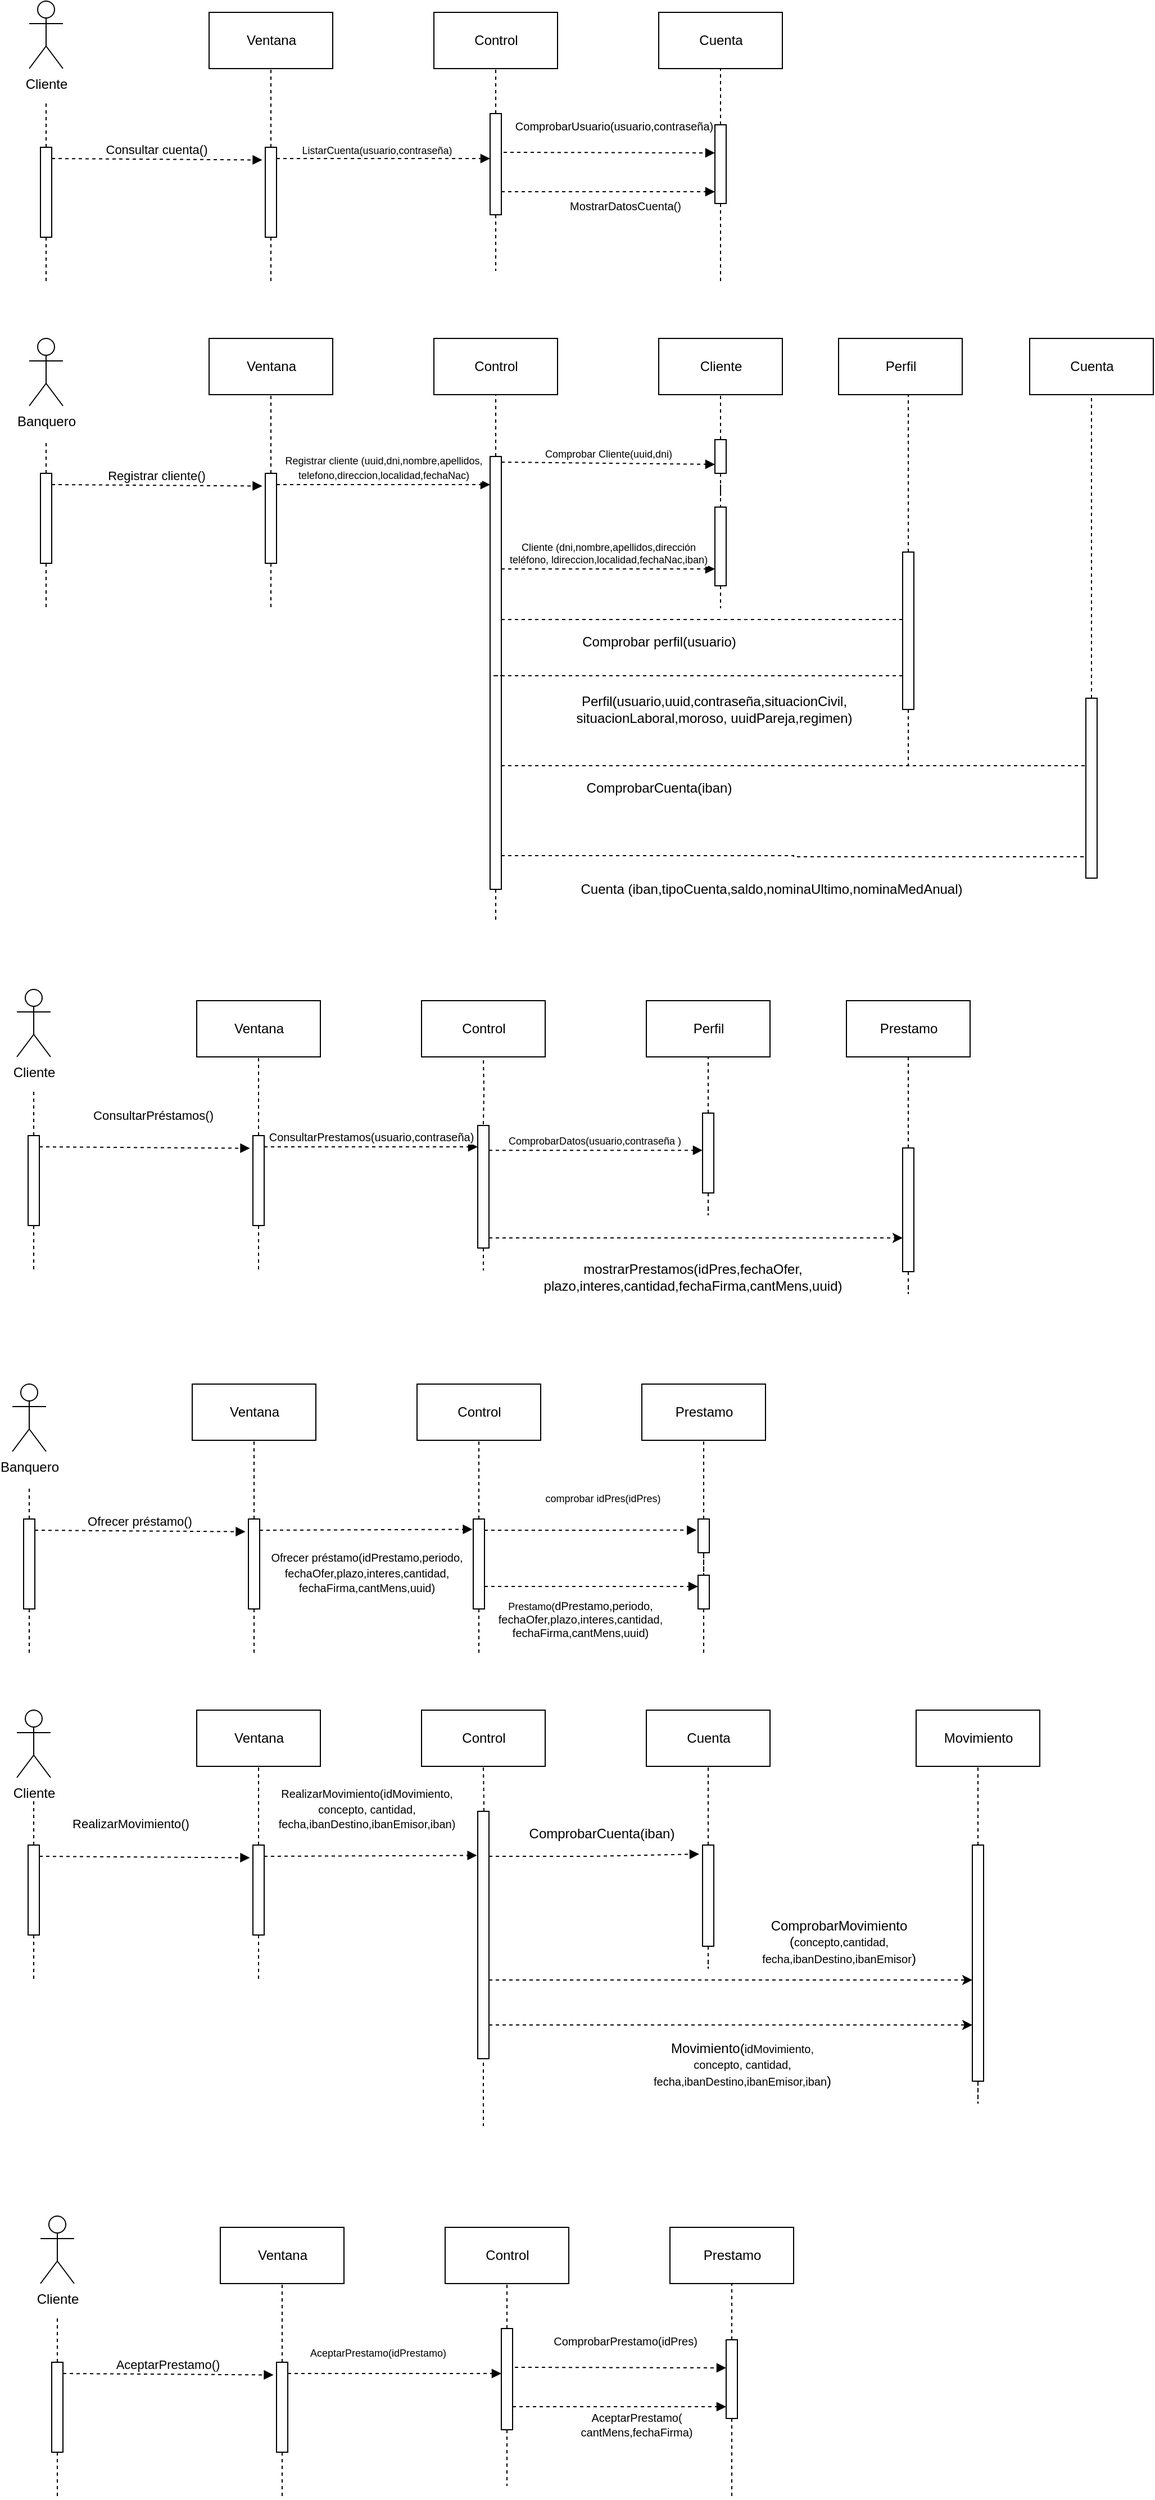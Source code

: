 <mxfile version="19.0.2" type="device"><diagram id="eov5aNjGaYteX9T_yUv6" name="Página-1"><mxGraphModel dx="1422" dy="865" grid="1" gridSize="10" guides="1" tooltips="1" connect="1" arrows="1" fold="1" page="1" pageScale="1" pageWidth="827" pageHeight="1169" math="0" shadow="0"><root><mxCell id="0"/><mxCell id="1" parent="0"/><mxCell id="RVFSrgtb8nv-Iij0ZFJl-1" value="Cliente" style="shape=umlActor;verticalLabelPosition=bottom;verticalAlign=top;html=1;" parent="1" vertex="1"><mxGeometry x="70" y="40" width="30" height="60" as="geometry"/></mxCell><mxCell id="RVFSrgtb8nv-Iij0ZFJl-2" value="Ventana" style="html=1;" parent="1" vertex="1"><mxGeometry x="230" y="50" width="110" height="50" as="geometry"/></mxCell><mxCell id="RVFSrgtb8nv-Iij0ZFJl-3" value="Control" style="html=1;" parent="1" vertex="1"><mxGeometry x="430" y="50" width="110" height="50" as="geometry"/></mxCell><mxCell id="RVFSrgtb8nv-Iij0ZFJl-4" value="Cuenta" style="html=1;" parent="1" vertex="1"><mxGeometry x="630" y="50" width="110" height="50" as="geometry"/></mxCell><mxCell id="RVFSrgtb8nv-Iij0ZFJl-5" style="edgeStyle=orthogonalEdgeStyle;rounded=0;orthogonalLoop=1;jettySize=auto;html=1;dashed=1;endArrow=none;endFill=0;" parent="1" source="RVFSrgtb8nv-Iij0ZFJl-7" edge="1"><mxGeometry relative="1" as="geometry"><mxPoint x="85" y="290" as="targetPoint"/></mxGeometry></mxCell><mxCell id="RVFSrgtb8nv-Iij0ZFJl-6" style="edgeStyle=orthogonalEdgeStyle;rounded=0;orthogonalLoop=1;jettySize=auto;html=1;dashed=1;endArrow=none;endFill=0;" parent="1" source="RVFSrgtb8nv-Iij0ZFJl-7" edge="1"><mxGeometry relative="1" as="geometry"><mxPoint x="85" y="130" as="targetPoint"/></mxGeometry></mxCell><mxCell id="RVFSrgtb8nv-Iij0ZFJl-7" value="" style="html=1;points=[];perimeter=orthogonalPerimeter;" parent="1" vertex="1"><mxGeometry x="80" y="170" width="10" height="80" as="geometry"/></mxCell><mxCell id="RVFSrgtb8nv-Iij0ZFJl-8" style="edgeStyle=orthogonalEdgeStyle;rounded=0;orthogonalLoop=1;jettySize=auto;html=1;entryX=0.5;entryY=1;entryDx=0;entryDy=0;dashed=1;endArrow=none;endFill=0;" parent="1" source="RVFSrgtb8nv-Iij0ZFJl-10" target="RVFSrgtb8nv-Iij0ZFJl-2" edge="1"><mxGeometry relative="1" as="geometry"/></mxCell><mxCell id="RVFSrgtb8nv-Iij0ZFJl-9" style="edgeStyle=orthogonalEdgeStyle;rounded=0;orthogonalLoop=1;jettySize=auto;html=1;dashed=1;fontSize=9;endArrow=none;endFill=0;" parent="1" source="RVFSrgtb8nv-Iij0ZFJl-10" edge="1"><mxGeometry relative="1" as="geometry"><mxPoint x="285" y="290" as="targetPoint"/></mxGeometry></mxCell><mxCell id="RVFSrgtb8nv-Iij0ZFJl-10" value="" style="html=1;points=[];perimeter=orthogonalPerimeter;" parent="1" vertex="1"><mxGeometry x="280" y="170" width="10" height="80" as="geometry"/></mxCell><mxCell id="RVFSrgtb8nv-Iij0ZFJl-11" style="edgeStyle=orthogonalEdgeStyle;rounded=0;orthogonalLoop=1;jettySize=auto;html=1;dashed=1;endArrow=none;endFill=0;" parent="1" source="RVFSrgtb8nv-Iij0ZFJl-13" target="RVFSrgtb8nv-Iij0ZFJl-3" edge="1"><mxGeometry relative="1" as="geometry"/></mxCell><mxCell id="RVFSrgtb8nv-Iij0ZFJl-12" style="edgeStyle=orthogonalEdgeStyle;rounded=0;orthogonalLoop=1;jettySize=auto;html=1;dashed=1;fontSize=9;endArrow=none;endFill=0;" parent="1" source="RVFSrgtb8nv-Iij0ZFJl-13" edge="1"><mxGeometry relative="1" as="geometry"><mxPoint x="485" y="280" as="targetPoint"/></mxGeometry></mxCell><mxCell id="RVFSrgtb8nv-Iij0ZFJl-13" value="" style="html=1;points=[];perimeter=orthogonalPerimeter;" parent="1" vertex="1"><mxGeometry x="480" y="140" width="10" height="90" as="geometry"/></mxCell><mxCell id="RVFSrgtb8nv-Iij0ZFJl-14" style="edgeStyle=orthogonalEdgeStyle;rounded=0;orthogonalLoop=1;jettySize=auto;html=1;dashed=1;fontSize=9;endArrow=none;endFill=0;" parent="1" target="RVFSrgtb8nv-Iij0ZFJl-20" edge="1"><mxGeometry relative="1" as="geometry"><mxPoint x="685" y="170" as="sourcePoint"/></mxGeometry></mxCell><mxCell id="RVFSrgtb8nv-Iij0ZFJl-15" value="Consultar cuenta()" style="html=1;verticalAlign=bottom;endArrow=block;rounded=0;dashed=1;entryX=-0.272;entryY=0.141;entryDx=0;entryDy=0;entryPerimeter=0;" parent="1" target="RVFSrgtb8nv-Iij0ZFJl-10" edge="1"><mxGeometry width="80" relative="1" as="geometry"><mxPoint x="90" y="180" as="sourcePoint"/><mxPoint x="170" y="180" as="targetPoint"/></mxGeometry></mxCell><mxCell id="RVFSrgtb8nv-Iij0ZFJl-16" value="&lt;font size=&quot;1&quot;&gt;ComprobarUsuario(usuario,contraseña)&lt;/font&gt;" style="html=1;verticalAlign=bottom;endArrow=block;rounded=0;dashed=1;" parent="1" edge="1"><mxGeometry x="1" y="112" width="80" relative="1" as="geometry"><mxPoint x="290" y="180" as="sourcePoint"/><mxPoint x="480" y="180" as="targetPoint"/><mxPoint x="110" y="92" as="offset"/></mxGeometry></mxCell><mxCell id="RVFSrgtb8nv-Iij0ZFJl-17" value="ListarCuenta(usuario,contraseña)" style="html=1;verticalAlign=bottom;endArrow=block;rounded=0;dashed=1;fontSize=9;exitX=1.2;exitY=0.383;exitDx=0;exitDy=0;exitPerimeter=0;entryX=0;entryY=0.357;entryDx=0;entryDy=0;entryPerimeter=0;" parent="1" source="RVFSrgtb8nv-Iij0ZFJl-13" target="RVFSrgtb8nv-Iij0ZFJl-20" edge="1"><mxGeometry x="-1" y="-112" width="80" relative="1" as="geometry"><mxPoint x="490" y="160" as="sourcePoint"/><mxPoint x="680" y="162" as="targetPoint"/><mxPoint x="-113" y="-105" as="offset"/></mxGeometry></mxCell><mxCell id="RVFSrgtb8nv-Iij0ZFJl-18" style="edgeStyle=orthogonalEdgeStyle;rounded=0;orthogonalLoop=1;jettySize=auto;html=1;dashed=1;fontSize=9;endArrow=none;endFill=0;" parent="1" source="RVFSrgtb8nv-Iij0ZFJl-20" edge="1"><mxGeometry relative="1" as="geometry"><mxPoint x="685" y="290" as="targetPoint"/></mxGeometry></mxCell><mxCell id="RVFSrgtb8nv-Iij0ZFJl-19" style="edgeStyle=orthogonalEdgeStyle;rounded=0;orthogonalLoop=1;jettySize=auto;html=1;endArrow=none;endFill=0;dashed=1;" parent="1" source="RVFSrgtb8nv-Iij0ZFJl-20" target="RVFSrgtb8nv-Iij0ZFJl-4" edge="1"><mxGeometry relative="1" as="geometry"/></mxCell><mxCell id="RVFSrgtb8nv-Iij0ZFJl-20" value="" style="html=1;points=[];perimeter=orthogonalPerimeter;" parent="1" vertex="1"><mxGeometry x="680" y="150" width="10" height="70" as="geometry"/></mxCell><mxCell id="RVFSrgtb8nv-Iij0ZFJl-22" value="&lt;font size=&quot;1&quot;&gt;MostrarDatosCuenta()&lt;/font&gt;" style="html=1;verticalAlign=bottom;endArrow=block;rounded=0;dashed=1;" parent="1" edge="1"><mxGeometry x="0.158" y="-20" width="80" relative="1" as="geometry"><mxPoint x="490" y="209.5" as="sourcePoint"/><mxPoint x="680" y="209.5" as="targetPoint"/><mxPoint y="1" as="offset"/></mxGeometry></mxCell><mxCell id="RVFSrgtb8nv-Iij0ZFJl-23" value="Banquero" style="shape=umlActor;verticalLabelPosition=bottom;verticalAlign=top;html=1;" parent="1" vertex="1"><mxGeometry x="70" y="340" width="30" height="60" as="geometry"/></mxCell><mxCell id="RVFSrgtb8nv-Iij0ZFJl-24" value="Ventana" style="html=1;" parent="1" vertex="1"><mxGeometry x="230" y="340" width="110" height="50" as="geometry"/></mxCell><mxCell id="RVFSrgtb8nv-Iij0ZFJl-25" value="Control" style="html=1;" parent="1" vertex="1"><mxGeometry x="430" y="340" width="110" height="50" as="geometry"/></mxCell><mxCell id="RVFSrgtb8nv-Iij0ZFJl-26" value="Cliente" style="html=1;" parent="1" vertex="1"><mxGeometry x="630" y="340" width="110" height="50" as="geometry"/></mxCell><mxCell id="RVFSrgtb8nv-Iij0ZFJl-27" style="edgeStyle=orthogonalEdgeStyle;rounded=0;orthogonalLoop=1;jettySize=auto;html=1;dashed=1;endArrow=none;endFill=0;" parent="1" source="RVFSrgtb8nv-Iij0ZFJl-29" edge="1"><mxGeometry relative="1" as="geometry"><mxPoint x="85" y="580" as="targetPoint"/></mxGeometry></mxCell><mxCell id="RVFSrgtb8nv-Iij0ZFJl-28" style="edgeStyle=orthogonalEdgeStyle;rounded=0;orthogonalLoop=1;jettySize=auto;html=1;dashed=1;endArrow=none;endFill=0;" parent="1" source="RVFSrgtb8nv-Iij0ZFJl-29" edge="1"><mxGeometry relative="1" as="geometry"><mxPoint x="85" y="430" as="targetPoint"/></mxGeometry></mxCell><mxCell id="RVFSrgtb8nv-Iij0ZFJl-29" value="" style="html=1;points=[];perimeter=orthogonalPerimeter;" parent="1" vertex="1"><mxGeometry x="80" y="460" width="10" height="80" as="geometry"/></mxCell><mxCell id="RVFSrgtb8nv-Iij0ZFJl-30" style="edgeStyle=orthogonalEdgeStyle;rounded=0;orthogonalLoop=1;jettySize=auto;html=1;entryX=0.5;entryY=1;entryDx=0;entryDy=0;dashed=1;endArrow=none;endFill=0;" parent="1" source="RVFSrgtb8nv-Iij0ZFJl-32" target="RVFSrgtb8nv-Iij0ZFJl-24" edge="1"><mxGeometry relative="1" as="geometry"/></mxCell><mxCell id="RVFSrgtb8nv-Iij0ZFJl-31" style="edgeStyle=orthogonalEdgeStyle;rounded=0;orthogonalLoop=1;jettySize=auto;html=1;dashed=1;fontSize=9;endArrow=none;endFill=0;" parent="1" source="RVFSrgtb8nv-Iij0ZFJl-32" edge="1"><mxGeometry relative="1" as="geometry"><mxPoint x="285" y="580" as="targetPoint"/></mxGeometry></mxCell><mxCell id="RVFSrgtb8nv-Iij0ZFJl-32" value="" style="html=1;points=[];perimeter=orthogonalPerimeter;" parent="1" vertex="1"><mxGeometry x="280" y="460" width="10" height="80" as="geometry"/></mxCell><mxCell id="RVFSrgtb8nv-Iij0ZFJl-33" style="edgeStyle=orthogonalEdgeStyle;rounded=0;orthogonalLoop=1;jettySize=auto;html=1;dashed=1;endArrow=none;endFill=0;" parent="1" source="RVFSrgtb8nv-Iij0ZFJl-35" target="RVFSrgtb8nv-Iij0ZFJl-25" edge="1"><mxGeometry relative="1" as="geometry"/></mxCell><mxCell id="YoM2iHRQDYhqB9Nz_Ix9-5" style="edgeStyle=orthogonalEdgeStyle;rounded=0;orthogonalLoop=1;jettySize=auto;html=1;entryX=0;entryY=0.671;entryDx=0;entryDy=0;entryPerimeter=0;dashed=1;endArrow=none;endFill=0;" parent="1" source="RVFSrgtb8nv-Iij0ZFJl-35" target="RVFSrgtb8nv-Iij0ZFJl-54" edge="1"><mxGeometry relative="1" as="geometry"><Array as="points"><mxPoint x="847" y="590"/></Array></mxGeometry></mxCell><mxCell id="YoM2iHRQDYhqB9Nz_Ix9-10" style="edgeStyle=orthogonalEdgeStyle;rounded=0;orthogonalLoop=1;jettySize=auto;html=1;dashed=1;endArrow=none;endFill=0;" parent="1" source="RVFSrgtb8nv-Iij0ZFJl-35" edge="1"><mxGeometry relative="1" as="geometry"><mxPoint x="485" y="860" as="targetPoint"/></mxGeometry></mxCell><mxCell id="YoM2iHRQDYhqB9Nz_Ix9-11" style="edgeStyle=orthogonalEdgeStyle;rounded=0;orthogonalLoop=1;jettySize=auto;html=1;dashed=1;endArrow=none;endFill=0;" parent="1" source="RVFSrgtb8nv-Iij0ZFJl-35" target="RVFSrgtb8nv-Iij0ZFJl-51" edge="1"><mxGeometry relative="1" as="geometry"><Array as="points"><mxPoint x="630" y="720"/><mxPoint x="630" y="720"/></Array></mxGeometry></mxCell><mxCell id="YoM2iHRQDYhqB9Nz_Ix9-12" style="edgeStyle=orthogonalEdgeStyle;rounded=0;orthogonalLoop=1;jettySize=auto;html=1;entryX=1.2;entryY=0.881;entryDx=0;entryDy=0;entryPerimeter=0;dashed=1;endArrow=none;endFill=0;" parent="1" source="RVFSrgtb8nv-Iij0ZFJl-35" target="RVFSrgtb8nv-Iij0ZFJl-51" edge="1"><mxGeometry relative="1" as="geometry"><Array as="points"><mxPoint x="750" y="800"/><mxPoint x="750" y="801"/></Array></mxGeometry></mxCell><mxCell id="RVFSrgtb8nv-Iij0ZFJl-35" value="" style="html=1;points=[];perimeter=orthogonalPerimeter;" parent="1" vertex="1"><mxGeometry x="480" y="445" width="10" height="385" as="geometry"/></mxCell><mxCell id="RVFSrgtb8nv-Iij0ZFJl-36" style="edgeStyle=orthogonalEdgeStyle;rounded=0;orthogonalLoop=1;jettySize=auto;html=1;dashed=1;endArrow=none;endFill=0;" parent="1" source="RVFSrgtb8nv-Iij0ZFJl-40" target="RVFSrgtb8nv-Iij0ZFJl-26" edge="1"><mxGeometry relative="1" as="geometry"/></mxCell><mxCell id="RVFSrgtb8nv-Iij0ZFJl-37" style="edgeStyle=orthogonalEdgeStyle;rounded=0;orthogonalLoop=1;jettySize=auto;html=1;dashed=1;fontSize=9;endArrow=none;endFill=0;" parent="1" source="RVFSrgtb8nv-Iij0ZFJl-40" target="RVFSrgtb8nv-Iij0ZFJl-45" edge="1"><mxGeometry relative="1" as="geometry"/></mxCell><mxCell id="RVFSrgtb8nv-Iij0ZFJl-40" value="" style="html=1;points=[];perimeter=orthogonalPerimeter;" parent="1" vertex="1"><mxGeometry x="680" y="430" width="10" height="30" as="geometry"/></mxCell><mxCell id="RVFSrgtb8nv-Iij0ZFJl-41" value="Registrar cliente()" style="html=1;verticalAlign=bottom;endArrow=block;rounded=0;dashed=1;entryX=-0.272;entryY=0.141;entryDx=0;entryDy=0;entryPerimeter=0;" parent="1" target="RVFSrgtb8nv-Iij0ZFJl-32" edge="1"><mxGeometry width="80" relative="1" as="geometry"><mxPoint x="90" y="470" as="sourcePoint"/><mxPoint x="170" y="470" as="targetPoint"/></mxGeometry></mxCell><mxCell id="RVFSrgtb8nv-Iij0ZFJl-42" value="&lt;font style=&quot;font-size: 9px;&quot;&gt;Registrar cliente (uuid,dni,nombre,apellidos,&lt;br&gt;telefono,direccion,localidad,fechaNac)&lt;/font&gt;" style="html=1;verticalAlign=bottom;endArrow=block;rounded=0;dashed=1;" parent="1" edge="1"><mxGeometry width="80" relative="1" as="geometry"><mxPoint x="290" y="470" as="sourcePoint"/><mxPoint x="480" y="470" as="targetPoint"/></mxGeometry></mxCell><mxCell id="RVFSrgtb8nv-Iij0ZFJl-43" value="Comprobar Cliente(uuid,dni)" style="html=1;verticalAlign=bottom;endArrow=block;rounded=0;dashed=1;fontSize=9;" parent="1" edge="1"><mxGeometry width="80" relative="1" as="geometry"><mxPoint x="490" y="450" as="sourcePoint"/><mxPoint x="680" y="452" as="targetPoint"/></mxGeometry></mxCell><mxCell id="RVFSrgtb8nv-Iij0ZFJl-44" style="edgeStyle=orthogonalEdgeStyle;rounded=0;orthogonalLoop=1;jettySize=auto;html=1;dashed=1;fontSize=9;endArrow=none;endFill=0;" parent="1" source="RVFSrgtb8nv-Iij0ZFJl-45" edge="1"><mxGeometry relative="1" as="geometry"><mxPoint x="685" y="580" as="targetPoint"/></mxGeometry></mxCell><mxCell id="RVFSrgtb8nv-Iij0ZFJl-45" value="" style="html=1;points=[];perimeter=orthogonalPerimeter;" parent="1" vertex="1"><mxGeometry x="680" y="490" width="10" height="70" as="geometry"/></mxCell><mxCell id="RVFSrgtb8nv-Iij0ZFJl-46" value="Cliente (dni,nombre,apellidos,dirección&lt;br&gt;teléfono, ldireccion,localidad,fechaNac,iban)" style="html=1;verticalAlign=bottom;endArrow=block;rounded=0;dashed=1;fontSize=9;" parent="1" source="RVFSrgtb8nv-Iij0ZFJl-35" edge="1"><mxGeometry width="80" relative="1" as="geometry"><mxPoint x="540" y="560" as="sourcePoint"/><mxPoint x="680" y="545" as="targetPoint"/></mxGeometry></mxCell><mxCell id="RVFSrgtb8nv-Iij0ZFJl-47" value="Cuenta" style="html=1;" parent="1" vertex="1"><mxGeometry x="960" y="340" width="110" height="50" as="geometry"/></mxCell><mxCell id="RVFSrgtb8nv-Iij0ZFJl-49" style="edgeStyle=orthogonalEdgeStyle;rounded=0;orthogonalLoop=1;jettySize=auto;html=1;dashed=1;endArrow=none;endFill=0;" parent="1" source="RVFSrgtb8nv-Iij0ZFJl-51" target="RVFSrgtb8nv-Iij0ZFJl-47" edge="1"><mxGeometry relative="1" as="geometry"/></mxCell><mxCell id="RVFSrgtb8nv-Iij0ZFJl-50" style="edgeStyle=orthogonalEdgeStyle;rounded=0;orthogonalLoop=1;jettySize=auto;html=1;endArrow=none;endFill=0;dashed=1;" parent="1" source="RVFSrgtb8nv-Iij0ZFJl-51" edge="1"><mxGeometry relative="1" as="geometry"><mxPoint x="1015" y="590" as="targetPoint"/></mxGeometry></mxCell><mxCell id="RVFSrgtb8nv-Iij0ZFJl-51" value="" style="html=1;points=[];perimeter=orthogonalPerimeter;" parent="1" vertex="1"><mxGeometry x="1010" y="660" width="10" height="160" as="geometry"/></mxCell><mxCell id="RVFSrgtb8nv-Iij0ZFJl-52" value="Perfil" style="html=1;" parent="1" vertex="1"><mxGeometry x="790" y="340" width="110" height="50" as="geometry"/></mxCell><mxCell id="RVFSrgtb8nv-Iij0ZFJl-53" style="edgeStyle=orthogonalEdgeStyle;rounded=0;orthogonalLoop=1;jettySize=auto;html=1;entryX=0.564;entryY=1;entryDx=0;entryDy=0;entryPerimeter=0;dashed=1;endArrow=none;endFill=0;" parent="1" source="RVFSrgtb8nv-Iij0ZFJl-54" target="RVFSrgtb8nv-Iij0ZFJl-52" edge="1"><mxGeometry relative="1" as="geometry"/></mxCell><mxCell id="YoM2iHRQDYhqB9Nz_Ix9-6" style="edgeStyle=orthogonalEdgeStyle;rounded=0;orthogonalLoop=1;jettySize=auto;html=1;dashed=1;endArrow=none;endFill=0;" parent="1" source="RVFSrgtb8nv-Iij0ZFJl-54" edge="1"><mxGeometry relative="1" as="geometry"><mxPoint x="852" y="720" as="targetPoint"/></mxGeometry></mxCell><mxCell id="YoM2iHRQDYhqB9Nz_Ix9-7" style="edgeStyle=orthogonalEdgeStyle;rounded=0;orthogonalLoop=1;jettySize=auto;html=1;dashed=1;endArrow=none;endFill=0;" parent="1" source="RVFSrgtb8nv-Iij0ZFJl-54" edge="1"><mxGeometry relative="1" as="geometry"><mxPoint x="490" y="640" as="targetPoint"/><Array as="points"><mxPoint x="482" y="640"/></Array></mxGeometry></mxCell><mxCell id="RVFSrgtb8nv-Iij0ZFJl-54" value="" style="html=1;points=[];perimeter=orthogonalPerimeter;" parent="1" vertex="1"><mxGeometry x="847" y="530" width="10" height="140" as="geometry"/></mxCell><mxCell id="RVFSrgtb8nv-Iij0ZFJl-82" value="Cliente" style="shape=umlActor;verticalLabelPosition=bottom;verticalAlign=top;html=1;" parent="1" vertex="1"><mxGeometry x="59" y="919" width="30" height="60" as="geometry"/></mxCell><mxCell id="RVFSrgtb8nv-Iij0ZFJl-83" value="Ventana" style="html=1;" parent="1" vertex="1"><mxGeometry x="219" y="929" width="110" height="50" as="geometry"/></mxCell><mxCell id="RVFSrgtb8nv-Iij0ZFJl-84" value="Control" style="html=1;" parent="1" vertex="1"><mxGeometry x="419" y="929" width="110" height="50" as="geometry"/></mxCell><mxCell id="RVFSrgtb8nv-Iij0ZFJl-85" value="Perfil" style="html=1;" parent="1" vertex="1"><mxGeometry x="619" y="929" width="110" height="50" as="geometry"/></mxCell><mxCell id="RVFSrgtb8nv-Iij0ZFJl-86" style="edgeStyle=orthogonalEdgeStyle;rounded=0;orthogonalLoop=1;jettySize=auto;html=1;dashed=1;endArrow=none;endFill=0;" parent="1" source="RVFSrgtb8nv-Iij0ZFJl-88" edge="1"><mxGeometry relative="1" as="geometry"><mxPoint x="74" y="1169" as="targetPoint"/></mxGeometry></mxCell><mxCell id="RVFSrgtb8nv-Iij0ZFJl-87" style="edgeStyle=orthogonalEdgeStyle;rounded=0;orthogonalLoop=1;jettySize=auto;html=1;dashed=1;endArrow=none;endFill=0;" parent="1" source="RVFSrgtb8nv-Iij0ZFJl-88" edge="1"><mxGeometry relative="1" as="geometry"><mxPoint x="74" y="1009" as="targetPoint"/></mxGeometry></mxCell><mxCell id="RVFSrgtb8nv-Iij0ZFJl-88" value="" style="html=1;points=[];perimeter=orthogonalPerimeter;" parent="1" vertex="1"><mxGeometry x="69" y="1049" width="10" height="80" as="geometry"/></mxCell><mxCell id="RVFSrgtb8nv-Iij0ZFJl-89" style="edgeStyle=orthogonalEdgeStyle;rounded=0;orthogonalLoop=1;jettySize=auto;html=1;entryX=0.5;entryY=1;entryDx=0;entryDy=0;dashed=1;endArrow=none;endFill=0;" parent="1" source="RVFSrgtb8nv-Iij0ZFJl-91" target="RVFSrgtb8nv-Iij0ZFJl-83" edge="1"><mxGeometry relative="1" as="geometry"/></mxCell><mxCell id="RVFSrgtb8nv-Iij0ZFJl-90" style="edgeStyle=orthogonalEdgeStyle;rounded=0;orthogonalLoop=1;jettySize=auto;html=1;dashed=1;fontSize=9;endArrow=none;endFill=0;" parent="1" source="RVFSrgtb8nv-Iij0ZFJl-91" edge="1"><mxGeometry relative="1" as="geometry"><mxPoint x="274" y="1169" as="targetPoint"/></mxGeometry></mxCell><mxCell id="RVFSrgtb8nv-Iij0ZFJl-91" value="" style="html=1;points=[];perimeter=orthogonalPerimeter;" parent="1" vertex="1"><mxGeometry x="269" y="1049" width="10" height="80" as="geometry"/></mxCell><mxCell id="RVFSrgtb8nv-Iij0ZFJl-92" style="edgeStyle=orthogonalEdgeStyle;rounded=0;orthogonalLoop=1;jettySize=auto;html=1;dashed=1;endArrow=none;endFill=0;" parent="1" target="RVFSrgtb8nv-Iij0ZFJl-84" edge="1"><mxGeometry relative="1" as="geometry"><mxPoint x="474" y="1039" as="sourcePoint"/></mxGeometry></mxCell><mxCell id="RVFSrgtb8nv-Iij0ZFJl-93" style="edgeStyle=orthogonalEdgeStyle;rounded=0;orthogonalLoop=1;jettySize=auto;html=1;dashed=1;fontSize=9;endArrow=none;endFill=0;" parent="1" edge="1"><mxGeometry relative="1" as="geometry"><mxPoint x="474" y="1109" as="targetPoint"/><mxPoint x="474" y="1150" as="sourcePoint"/></mxGeometry></mxCell><mxCell id="RVFSrgtb8nv-Iij0ZFJl-95" style="edgeStyle=orthogonalEdgeStyle;rounded=0;orthogonalLoop=1;jettySize=auto;html=1;dashed=1;fontSize=9;endArrow=none;endFill=0;" parent="1" target="RVFSrgtb8nv-Iij0ZFJl-101" edge="1"><mxGeometry relative="1" as="geometry"><mxPoint x="674" y="1049" as="sourcePoint"/></mxGeometry></mxCell><mxCell id="RVFSrgtb8nv-Iij0ZFJl-96" value="ConsultarPréstamos()" style="html=1;verticalAlign=bottom;endArrow=block;rounded=0;dashed=1;entryX=-0.272;entryY=0.141;entryDx=0;entryDy=0;entryPerimeter=0;" parent="1" target="RVFSrgtb8nv-Iij0ZFJl-91" edge="1"><mxGeometry x="0.077" y="20" width="80" relative="1" as="geometry"><mxPoint x="79" y="1059" as="sourcePoint"/><mxPoint x="159" y="1059" as="targetPoint"/><mxPoint as="offset"/></mxGeometry></mxCell><mxCell id="RVFSrgtb8nv-Iij0ZFJl-97" value="&lt;font size=&quot;1&quot;&gt;ConsultarPrestamos(usuario,contraseña)&lt;/font&gt;" style="html=1;verticalAlign=bottom;endArrow=block;rounded=0;dashed=1;" parent="1" edge="1"><mxGeometry width="80" relative="1" as="geometry"><mxPoint x="279" y="1059" as="sourcePoint"/><mxPoint x="469" y="1059" as="targetPoint"/></mxGeometry></mxCell><mxCell id="RVFSrgtb8nv-Iij0ZFJl-98" value="ComprobarDatos(usuario,contraseña )&amp;nbsp;" style="html=1;verticalAlign=bottom;endArrow=block;rounded=0;dashed=1;fontSize=9;exitX=1;exitY=0.208;exitDx=0;exitDy=0;exitPerimeter=0;" parent="1" target="RVFSrgtb8nv-Iij0ZFJl-101" edge="1"><mxGeometry width="80" relative="1" as="geometry"><mxPoint x="479" y="1062.088" as="sourcePoint"/><mxPoint x="660" y="1060" as="targetPoint"/></mxGeometry></mxCell><mxCell id="RVFSrgtb8nv-Iij0ZFJl-99" style="edgeStyle=orthogonalEdgeStyle;rounded=0;orthogonalLoop=1;jettySize=auto;html=1;dashed=1;fontSize=9;endArrow=none;endFill=0;" parent="1" source="RVFSrgtb8nv-Iij0ZFJl-101" edge="1"><mxGeometry relative="1" as="geometry"><mxPoint x="674" y="1120" as="targetPoint"/></mxGeometry></mxCell><mxCell id="RVFSrgtb8nv-Iij0ZFJl-100" style="edgeStyle=orthogonalEdgeStyle;rounded=0;orthogonalLoop=1;jettySize=auto;html=1;endArrow=none;endFill=0;dashed=1;" parent="1" source="RVFSrgtb8nv-Iij0ZFJl-101" target="RVFSrgtb8nv-Iij0ZFJl-85" edge="1"><mxGeometry relative="1" as="geometry"/></mxCell><mxCell id="YoM2iHRQDYhqB9Nz_Ix9-15" style="edgeStyle=orthogonalEdgeStyle;rounded=0;orthogonalLoop=1;jettySize=auto;html=1;dashed=1;endArrow=none;endFill=0;" parent="1" source="RVFSrgtb8nv-Iij0ZFJl-101" edge="1"><mxGeometry relative="1" as="geometry"><mxPoint x="674" y="1110" as="targetPoint"/></mxGeometry></mxCell><mxCell id="RVFSrgtb8nv-Iij0ZFJl-101" value="" style="html=1;points=[];perimeter=orthogonalPerimeter;" parent="1" vertex="1"><mxGeometry x="669" y="1029" width="10" height="71" as="geometry"/></mxCell><mxCell id="RVFSrgtb8nv-Iij0ZFJl-102" style="edgeStyle=orthogonalEdgeStyle;rounded=0;orthogonalLoop=1;jettySize=auto;html=1;endArrow=none;endFill=0;dashed=1;" parent="1" source="RVFSrgtb8nv-Iij0ZFJl-103" edge="1"><mxGeometry relative="1" as="geometry"><mxPoint x="474" y="1169" as="targetPoint"/></mxGeometry></mxCell><mxCell id="YoM2iHRQDYhqB9Nz_Ix9-18" style="edgeStyle=orthogonalEdgeStyle;rounded=0;orthogonalLoop=1;jettySize=auto;html=1;dashed=1;endArrow=classic;endFill=1;" parent="1" source="RVFSrgtb8nv-Iij0ZFJl-103" target="YoM2iHRQDYhqB9Nz_Ix9-69" edge="1"><mxGeometry relative="1" as="geometry"><mxPoint x="820" y="1140" as="targetPoint"/><Array as="points"><mxPoint x="750" y="1140"/><mxPoint x="750" y="1140"/></Array></mxGeometry></mxCell><mxCell id="RVFSrgtb8nv-Iij0ZFJl-103" value="" style="html=1;points=[];perimeter=orthogonalPerimeter;" parent="1" vertex="1"><mxGeometry x="469" y="1040" width="10" height="109" as="geometry"/></mxCell><mxCell id="RVFSrgtb8nv-Iij0ZFJl-105" value="Banquero" style="shape=umlActor;verticalLabelPosition=bottom;verticalAlign=top;html=1;" parent="1" vertex="1"><mxGeometry x="55" y="1270" width="30" height="60" as="geometry"/></mxCell><mxCell id="RVFSrgtb8nv-Iij0ZFJl-106" value="Ventana" style="html=1;" parent="1" vertex="1"><mxGeometry x="215" y="1270" width="110" height="50" as="geometry"/></mxCell><mxCell id="RVFSrgtb8nv-Iij0ZFJl-107" value="Control" style="html=1;" parent="1" vertex="1"><mxGeometry x="415" y="1270" width="110" height="50" as="geometry"/></mxCell><mxCell id="RVFSrgtb8nv-Iij0ZFJl-108" value="Prestamo" style="html=1;" parent="1" vertex="1"><mxGeometry x="615" y="1270" width="110" height="50" as="geometry"/></mxCell><mxCell id="RVFSrgtb8nv-Iij0ZFJl-109" style="edgeStyle=orthogonalEdgeStyle;rounded=0;orthogonalLoop=1;jettySize=auto;html=1;endArrow=none;endFill=0;dashed=1;" parent="1" source="RVFSrgtb8nv-Iij0ZFJl-111" edge="1"><mxGeometry relative="1" as="geometry"><mxPoint x="70" y="1360" as="targetPoint"/></mxGeometry></mxCell><mxCell id="RVFSrgtb8nv-Iij0ZFJl-110" style="edgeStyle=orthogonalEdgeStyle;rounded=0;orthogonalLoop=1;jettySize=auto;html=1;dashed=1;endArrow=none;endFill=0;" parent="1" source="RVFSrgtb8nv-Iij0ZFJl-111" edge="1"><mxGeometry relative="1" as="geometry"><mxPoint x="70" y="1510" as="targetPoint"/></mxGeometry></mxCell><mxCell id="RVFSrgtb8nv-Iij0ZFJl-111" value="" style="html=1;points=[];perimeter=orthogonalPerimeter;" parent="1" vertex="1"><mxGeometry x="65" y="1390" width="10" height="80" as="geometry"/></mxCell><mxCell id="RVFSrgtb8nv-Iij0ZFJl-112" style="edgeStyle=orthogonalEdgeStyle;rounded=0;orthogonalLoop=1;jettySize=auto;html=1;entryX=0.5;entryY=1;entryDx=0;entryDy=0;dashed=1;endArrow=none;endFill=0;" parent="1" source="RVFSrgtb8nv-Iij0ZFJl-114" target="RVFSrgtb8nv-Iij0ZFJl-106" edge="1"><mxGeometry relative="1" as="geometry"/></mxCell><mxCell id="RVFSrgtb8nv-Iij0ZFJl-113" style="edgeStyle=orthogonalEdgeStyle;rounded=0;orthogonalLoop=1;jettySize=auto;html=1;dashed=1;fontSize=9;endArrow=none;endFill=0;" parent="1" source="RVFSrgtb8nv-Iij0ZFJl-114" edge="1"><mxGeometry relative="1" as="geometry"><mxPoint x="270" y="1510" as="targetPoint"/></mxGeometry></mxCell><mxCell id="RVFSrgtb8nv-Iij0ZFJl-114" value="" style="html=1;points=[];perimeter=orthogonalPerimeter;" parent="1" vertex="1"><mxGeometry x="265" y="1390" width="10" height="80" as="geometry"/></mxCell><mxCell id="RVFSrgtb8nv-Iij0ZFJl-115" style="edgeStyle=orthogonalEdgeStyle;rounded=0;orthogonalLoop=1;jettySize=auto;html=1;dashed=1;endArrow=none;endFill=0;" parent="1" source="RVFSrgtb8nv-Iij0ZFJl-117" target="RVFSrgtb8nv-Iij0ZFJl-107" edge="1"><mxGeometry relative="1" as="geometry"/></mxCell><mxCell id="RVFSrgtb8nv-Iij0ZFJl-116" style="edgeStyle=orthogonalEdgeStyle;rounded=0;orthogonalLoop=1;jettySize=auto;html=1;dashed=1;fontSize=9;endArrow=none;endFill=0;" parent="1" source="RVFSrgtb8nv-Iij0ZFJl-117" edge="1"><mxGeometry relative="1" as="geometry"><mxPoint x="470" y="1510" as="targetPoint"/></mxGeometry></mxCell><mxCell id="RVFSrgtb8nv-Iij0ZFJl-117" value="" style="html=1;points=[];perimeter=orthogonalPerimeter;" parent="1" vertex="1"><mxGeometry x="465" y="1390" width="10" height="80" as="geometry"/></mxCell><mxCell id="RVFSrgtb8nv-Iij0ZFJl-118" style="edgeStyle=orthogonalEdgeStyle;rounded=0;orthogonalLoop=1;jettySize=auto;html=1;dashed=1;endArrow=none;endFill=0;" parent="1" source="RVFSrgtb8nv-Iij0ZFJl-120" target="RVFSrgtb8nv-Iij0ZFJl-108" edge="1"><mxGeometry relative="1" as="geometry"/></mxCell><mxCell id="RVFSrgtb8nv-Iij0ZFJl-119" style="edgeStyle=orthogonalEdgeStyle;rounded=0;orthogonalLoop=1;jettySize=auto;html=1;dashed=1;fontSize=9;endArrow=none;endFill=0;" parent="1" source="RVFSrgtb8nv-Iij0ZFJl-120" target="RVFSrgtb8nv-Iij0ZFJl-125" edge="1"><mxGeometry relative="1" as="geometry"/></mxCell><mxCell id="RVFSrgtb8nv-Iij0ZFJl-120" value="" style="html=1;points=[];perimeter=orthogonalPerimeter;" parent="1" vertex="1"><mxGeometry x="665" y="1390" width="10" height="30" as="geometry"/></mxCell><mxCell id="RVFSrgtb8nv-Iij0ZFJl-121" value="Ofrecer préstamo()" style="html=1;verticalAlign=bottom;endArrow=block;rounded=0;dashed=1;entryX=-0.272;entryY=0.141;entryDx=0;entryDy=0;entryPerimeter=0;" parent="1" target="RVFSrgtb8nv-Iij0ZFJl-114" edge="1"><mxGeometry width="80" relative="1" as="geometry"><mxPoint x="75" y="1400" as="sourcePoint"/><mxPoint x="155" y="1400" as="targetPoint"/></mxGeometry></mxCell><mxCell id="RVFSrgtb8nv-Iij0ZFJl-122" value="&lt;font size=&quot;1&quot;&gt;Ofrecer préstamo(idPrestamo,periodo,&lt;br&gt;fechaOfer,plazo,interes,cantidad,&lt;br&gt;fechaFirma,cantMens,uuid)&lt;br&gt;&lt;/font&gt;" style="html=1;verticalAlign=bottom;endArrow=block;rounded=0;dashed=1;entryX=-0.066;entryY=0.115;entryDx=0;entryDy=0;entryPerimeter=0;" parent="1" target="RVFSrgtb8nv-Iij0ZFJl-117" edge="1"><mxGeometry x="0.001" y="-60" width="80" relative="1" as="geometry"><mxPoint x="275" y="1400" as="sourcePoint"/><mxPoint x="355" y="1400" as="targetPoint"/><mxPoint as="offset"/></mxGeometry></mxCell><mxCell id="RVFSrgtb8nv-Iij0ZFJl-123" value="comprobar idPres(idPres)" style="html=1;verticalAlign=bottom;endArrow=block;rounded=0;dashed=1;fontSize=9;entryX=-0.134;entryY=0.33;entryDx=0;entryDy=0;entryPerimeter=0;" parent="1" target="RVFSrgtb8nv-Iij0ZFJl-120" edge="1"><mxGeometry x="0.113" y="20" width="80" relative="1" as="geometry"><mxPoint x="475" y="1400" as="sourcePoint"/><mxPoint x="555" y="1400" as="targetPoint"/><mxPoint as="offset"/></mxGeometry></mxCell><mxCell id="RVFSrgtb8nv-Iij0ZFJl-124" style="edgeStyle=orthogonalEdgeStyle;rounded=0;orthogonalLoop=1;jettySize=auto;html=1;dashed=1;fontSize=9;endArrow=none;endFill=0;" parent="1" source="RVFSrgtb8nv-Iij0ZFJl-125" edge="1"><mxGeometry relative="1" as="geometry"><mxPoint x="670" y="1510" as="targetPoint"/></mxGeometry></mxCell><mxCell id="RVFSrgtb8nv-Iij0ZFJl-125" value="" style="html=1;points=[];perimeter=orthogonalPerimeter;" parent="1" vertex="1"><mxGeometry x="665" y="1440" width="10" height="30" as="geometry"/></mxCell><mxCell id="RVFSrgtb8nv-Iij0ZFJl-126" value="Prestamo(&lt;span style=&quot;font-size: x-small;&quot;&gt;dPrestamo,periodo,&lt;/span&gt;&lt;br style=&quot;font-size: x-small;&quot;&gt;&lt;span style=&quot;font-size: x-small;&quot;&gt;fechaOfer,plazo,interes,cantidad,&lt;/span&gt;&lt;br style=&quot;font-size: x-small;&quot;&gt;&lt;span style=&quot;font-size: x-small;&quot;&gt;fechaFirma,cantMens,uuid)&lt;/span&gt;" style="html=1;verticalAlign=bottom;endArrow=block;rounded=0;dashed=1;fontSize=9;" parent="1" target="RVFSrgtb8nv-Iij0ZFJl-125" edge="1"><mxGeometry x="-0.105" y="-50" width="80" relative="1" as="geometry"><mxPoint x="475" y="1450" as="sourcePoint"/><mxPoint x="555" y="1450" as="targetPoint"/><mxPoint as="offset"/></mxGeometry></mxCell><mxCell id="RVFSrgtb8nv-Iij0ZFJl-155" value="Cliente" style="shape=umlActor;verticalLabelPosition=bottom;verticalAlign=top;html=1;" parent="1" vertex="1"><mxGeometry x="59" y="1560" width="30" height="60" as="geometry"/></mxCell><mxCell id="RVFSrgtb8nv-Iij0ZFJl-156" value="Ventana" style="html=1;" parent="1" vertex="1"><mxGeometry x="219" y="1560" width="110" height="50" as="geometry"/></mxCell><mxCell id="RVFSrgtb8nv-Iij0ZFJl-157" value="Control" style="html=1;" parent="1" vertex="1"><mxGeometry x="419" y="1560" width="110" height="50" as="geometry"/></mxCell><mxCell id="RVFSrgtb8nv-Iij0ZFJl-158" value="Cuenta" style="html=1;" parent="1" vertex="1"><mxGeometry x="619" y="1560" width="110" height="50" as="geometry"/></mxCell><mxCell id="RVFSrgtb8nv-Iij0ZFJl-160" style="edgeStyle=orthogonalEdgeStyle;rounded=0;orthogonalLoop=1;jettySize=auto;html=1;dashed=1;endArrow=none;endFill=0;" parent="1" source="RVFSrgtb8nv-Iij0ZFJl-161" edge="1"><mxGeometry relative="1" as="geometry"><mxPoint x="74" y="1800" as="targetPoint"/></mxGeometry></mxCell><mxCell id="RVFSrgtb8nv-Iij0ZFJl-184" style="edgeStyle=orthogonalEdgeStyle;rounded=0;orthogonalLoop=1;jettySize=auto;html=1;endArrow=none;endFill=0;dashed=1;" parent="1" source="RVFSrgtb8nv-Iij0ZFJl-161" edge="1"><mxGeometry relative="1" as="geometry"><mxPoint x="74" y="1640" as="targetPoint"/></mxGeometry></mxCell><mxCell id="RVFSrgtb8nv-Iij0ZFJl-161" value="" style="html=1;points=[];perimeter=orthogonalPerimeter;" parent="1" vertex="1"><mxGeometry x="69" y="1680" width="10" height="80" as="geometry"/></mxCell><mxCell id="RVFSrgtb8nv-Iij0ZFJl-162" style="edgeStyle=orthogonalEdgeStyle;rounded=0;orthogonalLoop=1;jettySize=auto;html=1;entryX=0.5;entryY=1;entryDx=0;entryDy=0;dashed=1;endArrow=none;endFill=0;" parent="1" source="RVFSrgtb8nv-Iij0ZFJl-164" target="RVFSrgtb8nv-Iij0ZFJl-156" edge="1"><mxGeometry relative="1" as="geometry"/></mxCell><mxCell id="RVFSrgtb8nv-Iij0ZFJl-163" style="edgeStyle=orthogonalEdgeStyle;rounded=0;orthogonalLoop=1;jettySize=auto;html=1;dashed=1;fontSize=9;endArrow=none;endFill=0;" parent="1" source="RVFSrgtb8nv-Iij0ZFJl-164" edge="1"><mxGeometry relative="1" as="geometry"><mxPoint x="274" y="1800" as="targetPoint"/></mxGeometry></mxCell><mxCell id="RVFSrgtb8nv-Iij0ZFJl-164" value="" style="html=1;points=[];perimeter=orthogonalPerimeter;" parent="1" vertex="1"><mxGeometry x="269" y="1680" width="10" height="80" as="geometry"/></mxCell><mxCell id="RVFSrgtb8nv-Iij0ZFJl-165" style="edgeStyle=orthogonalEdgeStyle;rounded=0;orthogonalLoop=1;jettySize=auto;html=1;dashed=1;endArrow=none;endFill=0;" parent="1" target="RVFSrgtb8nv-Iij0ZFJl-157" edge="1"><mxGeometry relative="1" as="geometry"><mxPoint x="474" y="1680" as="sourcePoint"/></mxGeometry></mxCell><mxCell id="RVFSrgtb8nv-Iij0ZFJl-167" style="edgeStyle=orthogonalEdgeStyle;rounded=0;orthogonalLoop=1;jettySize=auto;html=1;dashed=1;endArrow=none;endFill=0;" parent="1" source="RVFSrgtb8nv-Iij0ZFJl-169" target="RVFSrgtb8nv-Iij0ZFJl-158" edge="1"><mxGeometry relative="1" as="geometry"/></mxCell><mxCell id="RVFSrgtb8nv-Iij0ZFJl-168" style="edgeStyle=orthogonalEdgeStyle;rounded=0;orthogonalLoop=1;jettySize=auto;html=1;dashed=1;fontSize=9;endArrow=none;endFill=0;" parent="1" source="RVFSrgtb8nv-Iij0ZFJl-169" edge="1"><mxGeometry relative="1" as="geometry"><mxPoint x="674" y="1780" as="targetPoint"/></mxGeometry></mxCell><mxCell id="RVFSrgtb8nv-Iij0ZFJl-169" value="" style="html=1;points=[];perimeter=orthogonalPerimeter;" parent="1" vertex="1"><mxGeometry x="669" y="1680" width="10" height="90" as="geometry"/></mxCell><mxCell id="RVFSrgtb8nv-Iij0ZFJl-170" value="RealizarMovimiento()" style="html=1;verticalAlign=bottom;endArrow=block;rounded=0;dashed=1;entryX=-0.272;entryY=0.141;entryDx=0;entryDy=0;entryPerimeter=0;" parent="1" target="RVFSrgtb8nv-Iij0ZFJl-164" edge="1"><mxGeometry x="-0.137" y="21" width="80" relative="1" as="geometry"><mxPoint x="79" y="1690" as="sourcePoint"/><mxPoint x="159" y="1690" as="targetPoint"/><mxPoint as="offset"/></mxGeometry></mxCell><mxCell id="RVFSrgtb8nv-Iij0ZFJl-171" value="&lt;font size=&quot;1&quot;&gt;RealizarMovimiento(idMovimiento,&lt;br&gt;concepto, cantidad,&lt;br&gt;fecha,ibanDestino,ibanEmisor,iban)&lt;/font&gt;" style="html=1;verticalAlign=bottom;endArrow=block;rounded=0;dashed=1;entryX=-0.066;entryY=0.115;entryDx=0;entryDy=0;entryPerimeter=0;" parent="1" edge="1"><mxGeometry x="-0.038" y="20" width="80" relative="1" as="geometry"><mxPoint x="279" y="1690" as="sourcePoint"/><mxPoint x="468.34" y="1689.2" as="targetPoint"/><mxPoint as="offset"/></mxGeometry></mxCell><mxCell id="RVFSrgtb8nv-Iij0ZFJl-172" value="&lt;font style=&quot;font-size: 12px;&quot;&gt;ComprobarMovimiento&lt;br&gt;(&lt;span style=&quot;font-size: x-small;&quot;&gt;concepto,cantidad,&lt;/span&gt;&lt;br style=&quot;font-size: x-small;&quot;&gt;&lt;span style=&quot;font-size: x-small;&quot;&gt;fecha,ibanDestino,ibanEmisor&lt;/span&gt;)&lt;/font&gt;" style="html=1;verticalAlign=bottom;endArrow=block;rounded=0;dashed=1;fontSize=9;entryX=-0.3;entryY=0.089;entryDx=0;entryDy=0;entryPerimeter=0;" parent="1" target="RVFSrgtb8nv-Iij0ZFJl-169" edge="1"><mxGeometry x="1" y="-161" width="80" relative="1" as="geometry"><mxPoint x="479" y="1690" as="sourcePoint"/><mxPoint x="559" y="1690" as="targetPoint"/><Array as="points"><mxPoint x="570" y="1690"/></Array><mxPoint x="121" y="-59" as="offset"/></mxGeometry></mxCell><mxCell id="RVFSrgtb8nv-Iij0ZFJl-173" value="Movimiento" style="html=1;" parent="1" vertex="1"><mxGeometry x="859" y="1560" width="110" height="50" as="geometry"/></mxCell><mxCell id="RVFSrgtb8nv-Iij0ZFJl-174" style="edgeStyle=orthogonalEdgeStyle;rounded=0;orthogonalLoop=1;jettySize=auto;html=1;dashed=1;endArrow=none;endFill=0;" parent="1" source="RVFSrgtb8nv-Iij0ZFJl-176" target="RVFSrgtb8nv-Iij0ZFJl-173" edge="1"><mxGeometry relative="1" as="geometry"/></mxCell><mxCell id="RVFSrgtb8nv-Iij0ZFJl-186" style="edgeStyle=orthogonalEdgeStyle;rounded=0;orthogonalLoop=1;jettySize=auto;html=1;dashed=1;fontSize=11;endArrow=none;endFill=0;" parent="1" source="RVFSrgtb8nv-Iij0ZFJl-176" edge="1"><mxGeometry relative="1" as="geometry"><mxPoint x="914" y="1790" as="targetPoint"/></mxGeometry></mxCell><mxCell id="RVFSrgtb8nv-Iij0ZFJl-176" value="" style="html=1;points=[];perimeter=orthogonalPerimeter;" parent="1" vertex="1"><mxGeometry x="909" y="1680" width="10" height="210" as="geometry"/></mxCell><mxCell id="YoM2iHRQDYhqB9Nz_Ix9-20" style="edgeStyle=orthogonalEdgeStyle;rounded=0;orthogonalLoop=1;jettySize=auto;html=1;dashed=1;endArrow=none;endFill=0;exitX=0.1;exitY=0.993;exitDx=0;exitDy=0;exitPerimeter=0;" parent="1" source="RVFSrgtb8nv-Iij0ZFJl-178" edge="1"><mxGeometry relative="1" as="geometry"><mxPoint x="474" y="1930" as="targetPoint"/><mxPoint x="430" y="1810" as="sourcePoint"/><Array as="points"><mxPoint x="474" y="1789"/><mxPoint x="474" y="1880"/></Array></mxGeometry></mxCell><mxCell id="YoM2iHRQDYhqB9Nz_Ix9-22" style="edgeStyle=orthogonalEdgeStyle;rounded=0;orthogonalLoop=1;jettySize=auto;html=1;dashed=1;endArrow=classic;endFill=1;fillColor=#f8cecc;strokeColor=#000000;" parent="1" source="RVFSrgtb8nv-Iij0ZFJl-178" target="RVFSrgtb8nv-Iij0ZFJl-176" edge="1"><mxGeometry relative="1" as="geometry"><Array as="points"><mxPoint x="810" y="1800"/><mxPoint x="810" y="1800"/></Array></mxGeometry></mxCell><mxCell id="YoM2iHRQDYhqB9Nz_Ix9-24" style="edgeStyle=orthogonalEdgeStyle;rounded=0;orthogonalLoop=1;jettySize=auto;html=1;dashed=1;endArrow=classic;endFill=1;strokeColor=#000000;" parent="1" source="RVFSrgtb8nv-Iij0ZFJl-178" target="RVFSrgtb8nv-Iij0ZFJl-176" edge="1"><mxGeometry relative="1" as="geometry"><Array as="points"><mxPoint x="730" y="1840"/><mxPoint x="730" y="1840"/></Array></mxGeometry></mxCell><mxCell id="RVFSrgtb8nv-Iij0ZFJl-178" value="" style="html=1;points=[];perimeter=orthogonalPerimeter;" parent="1" vertex="1"><mxGeometry x="469" y="1650" width="10" height="220" as="geometry"/></mxCell><mxCell id="YoM2iHRQDYhqB9Nz_Ix9-8" value="Comprobar perfil(usuario)" style="text;html=1;align=center;verticalAlign=middle;resizable=0;points=[];autosize=1;strokeColor=none;fillColor=none;" parent="1" vertex="1"><mxGeometry x="555" y="600" width="150" height="20" as="geometry"/></mxCell><mxCell id="YoM2iHRQDYhqB9Nz_Ix9-9" value="Perfil(usuario,uuid,contraseña,situacionCivil,&lt;br&gt;situacionLaboral,moroso, uuidPareja,regimen)" style="text;html=1;align=center;verticalAlign=middle;resizable=0;points=[];autosize=1;strokeColor=none;fillColor=none;" parent="1" vertex="1"><mxGeometry x="549" y="655" width="260" height="30" as="geometry"/></mxCell><mxCell id="YoM2iHRQDYhqB9Nz_Ix9-13" value="ComprobarCuenta(iban)" style="text;html=1;align=center;verticalAlign=middle;resizable=0;points=[];autosize=1;strokeColor=none;fillColor=none;" parent="1" vertex="1"><mxGeometry x="560" y="730" width="140" height="20" as="geometry"/></mxCell><mxCell id="YoM2iHRQDYhqB9Nz_Ix9-14" value="Cuenta (iban,tipoCuenta,saldo,nominaUltimo,nominaMedAnual)" style="text;html=1;align=center;verticalAlign=middle;resizable=0;points=[];autosize=1;strokeColor=none;fillColor=none;" parent="1" vertex="1"><mxGeometry x="550" y="820" width="360" height="20" as="geometry"/></mxCell><mxCell id="YoM2iHRQDYhqB9Nz_Ix9-19" value="mostrarPrestamos(idPres,fechaOfer,&lt;br&gt;plazo,interes,cantidad,fechaFirma,cantMens,uuid)" style="text;html=1;align=center;verticalAlign=middle;resizable=0;points=[];autosize=1;strokeColor=none;fillColor=none;" parent="1" vertex="1"><mxGeometry x="520" y="1160" width="280" height="30" as="geometry"/></mxCell><mxCell id="YoM2iHRQDYhqB9Nz_Ix9-21" value="ComprobarCuenta(iban)" style="text;html=1;align=center;verticalAlign=middle;resizable=0;points=[];autosize=1;strokeColor=none;fillColor=none;" parent="1" vertex="1"><mxGeometry x="509" y="1660" width="140" height="20" as="geometry"/></mxCell><mxCell id="YoM2iHRQDYhqB9Nz_Ix9-23" value="Movimiento(&lt;span style=&quot;font-size: x-small; background-color: rgb(255, 255, 255);&quot;&gt;idMovimiento,&lt;/span&gt;&lt;br style=&quot;font-size: x-small; background-color: rgb(255, 255, 255);&quot;&gt;&lt;span style=&quot;font-size: x-small; background-color: rgb(255, 255, 255);&quot;&gt;concepto, cantidad,&lt;/span&gt;&lt;br style=&quot;font-size: x-small; background-color: rgb(255, 255, 255);&quot;&gt;&lt;span style=&quot;font-size: x-small; background-color: rgb(255, 255, 255);&quot;&gt;fecha,ibanDestino,ibanEmisor,iban&lt;/span&gt;)" style="text;html=1;align=center;verticalAlign=middle;resizable=0;points=[];autosize=1;strokeColor=none;fillColor=none;" parent="1" vertex="1"><mxGeometry x="619" y="1850" width="170" height="50" as="geometry"/></mxCell><mxCell id="YoM2iHRQDYhqB9Nz_Ix9-46" value="Cliente" style="shape=umlActor;verticalLabelPosition=bottom;verticalAlign=top;html=1;" parent="1" vertex="1"><mxGeometry x="80" y="2010" width="30" height="60" as="geometry"/></mxCell><mxCell id="YoM2iHRQDYhqB9Nz_Ix9-47" value="Ventana" style="html=1;" parent="1" vertex="1"><mxGeometry x="240" y="2020" width="110" height="50" as="geometry"/></mxCell><mxCell id="YoM2iHRQDYhqB9Nz_Ix9-48" value="Control" style="html=1;" parent="1" vertex="1"><mxGeometry x="440" y="2020" width="110" height="50" as="geometry"/></mxCell><mxCell id="YoM2iHRQDYhqB9Nz_Ix9-49" value="Prestamo&lt;br&gt;" style="html=1;" parent="1" vertex="1"><mxGeometry x="640" y="2020" width="110" height="50" as="geometry"/></mxCell><mxCell id="YoM2iHRQDYhqB9Nz_Ix9-50" style="edgeStyle=orthogonalEdgeStyle;rounded=0;orthogonalLoop=1;jettySize=auto;html=1;dashed=1;endArrow=none;endFill=0;" parent="1" source="YoM2iHRQDYhqB9Nz_Ix9-52" edge="1"><mxGeometry relative="1" as="geometry"><mxPoint x="95" y="2260" as="targetPoint"/></mxGeometry></mxCell><mxCell id="YoM2iHRQDYhqB9Nz_Ix9-51" style="edgeStyle=orthogonalEdgeStyle;rounded=0;orthogonalLoop=1;jettySize=auto;html=1;dashed=1;endArrow=none;endFill=0;" parent="1" source="YoM2iHRQDYhqB9Nz_Ix9-52" edge="1"><mxGeometry relative="1" as="geometry"><mxPoint x="95" y="2100" as="targetPoint"/></mxGeometry></mxCell><mxCell id="YoM2iHRQDYhqB9Nz_Ix9-52" value="" style="html=1;points=[];perimeter=orthogonalPerimeter;" parent="1" vertex="1"><mxGeometry x="90" y="2140" width="10" height="80" as="geometry"/></mxCell><mxCell id="YoM2iHRQDYhqB9Nz_Ix9-53" style="edgeStyle=orthogonalEdgeStyle;rounded=0;orthogonalLoop=1;jettySize=auto;html=1;entryX=0.5;entryY=1;entryDx=0;entryDy=0;dashed=1;endArrow=none;endFill=0;" parent="1" source="YoM2iHRQDYhqB9Nz_Ix9-55" target="YoM2iHRQDYhqB9Nz_Ix9-47" edge="1"><mxGeometry relative="1" as="geometry"/></mxCell><mxCell id="YoM2iHRQDYhqB9Nz_Ix9-54" style="edgeStyle=orthogonalEdgeStyle;rounded=0;orthogonalLoop=1;jettySize=auto;html=1;dashed=1;fontSize=9;endArrow=none;endFill=0;" parent="1" source="YoM2iHRQDYhqB9Nz_Ix9-55" edge="1"><mxGeometry relative="1" as="geometry"><mxPoint x="295" y="2260" as="targetPoint"/></mxGeometry></mxCell><mxCell id="YoM2iHRQDYhqB9Nz_Ix9-55" value="" style="html=1;points=[];perimeter=orthogonalPerimeter;" parent="1" vertex="1"><mxGeometry x="290" y="2140" width="10" height="80" as="geometry"/></mxCell><mxCell id="YoM2iHRQDYhqB9Nz_Ix9-56" style="edgeStyle=orthogonalEdgeStyle;rounded=0;orthogonalLoop=1;jettySize=auto;html=1;dashed=1;endArrow=none;endFill=0;" parent="1" source="YoM2iHRQDYhqB9Nz_Ix9-58" target="YoM2iHRQDYhqB9Nz_Ix9-48" edge="1"><mxGeometry relative="1" as="geometry"/></mxCell><mxCell id="YoM2iHRQDYhqB9Nz_Ix9-57" style="edgeStyle=orthogonalEdgeStyle;rounded=0;orthogonalLoop=1;jettySize=auto;html=1;dashed=1;fontSize=9;endArrow=none;endFill=0;" parent="1" source="YoM2iHRQDYhqB9Nz_Ix9-58" edge="1"><mxGeometry relative="1" as="geometry"><mxPoint x="495" y="2250" as="targetPoint"/></mxGeometry></mxCell><mxCell id="YoM2iHRQDYhqB9Nz_Ix9-58" value="" style="html=1;points=[];perimeter=orthogonalPerimeter;" parent="1" vertex="1"><mxGeometry x="490" y="2110" width="10" height="90" as="geometry"/></mxCell><mxCell id="YoM2iHRQDYhqB9Nz_Ix9-59" style="edgeStyle=orthogonalEdgeStyle;rounded=0;orthogonalLoop=1;jettySize=auto;html=1;dashed=1;fontSize=9;endArrow=none;endFill=0;" parent="1" target="YoM2iHRQDYhqB9Nz_Ix9-65" edge="1"><mxGeometry relative="1" as="geometry"><mxPoint x="695" y="2140" as="sourcePoint"/></mxGeometry></mxCell><mxCell id="YoM2iHRQDYhqB9Nz_Ix9-60" value="AceptarPrestamo()" style="html=1;verticalAlign=bottom;endArrow=block;rounded=0;dashed=1;entryX=-0.272;entryY=0.141;entryDx=0;entryDy=0;entryPerimeter=0;" parent="1" target="YoM2iHRQDYhqB9Nz_Ix9-55" edge="1"><mxGeometry width="80" relative="1" as="geometry"><mxPoint x="100" y="2150" as="sourcePoint"/><mxPoint x="180" y="2150" as="targetPoint"/></mxGeometry></mxCell><mxCell id="YoM2iHRQDYhqB9Nz_Ix9-61" value="&lt;font size=&quot;1&quot;&gt;ComprobarPrestamo(idPres)&lt;/font&gt;" style="html=1;verticalAlign=bottom;endArrow=block;rounded=0;dashed=1;" parent="1" edge="1"><mxGeometry x="1" y="112" width="80" relative="1" as="geometry"><mxPoint x="300" y="2150" as="sourcePoint"/><mxPoint x="490" y="2150" as="targetPoint"/><mxPoint x="110" y="92" as="offset"/></mxGeometry></mxCell><mxCell id="YoM2iHRQDYhqB9Nz_Ix9-62" value="AceptarPrestamo(idPrestamo)" style="html=1;verticalAlign=bottom;endArrow=block;rounded=0;dashed=1;fontSize=9;exitX=1.2;exitY=0.383;exitDx=0;exitDy=0;exitPerimeter=0;entryX=0;entryY=0.357;entryDx=0;entryDy=0;entryPerimeter=0;" parent="1" source="YoM2iHRQDYhqB9Nz_Ix9-58" target="YoM2iHRQDYhqB9Nz_Ix9-65" edge="1"><mxGeometry x="-1" y="122" width="80" relative="1" as="geometry"><mxPoint x="500" y="2130" as="sourcePoint"/><mxPoint x="690" y="2132" as="targetPoint"/><mxPoint x="-122" y="118" as="offset"/></mxGeometry></mxCell><mxCell id="YoM2iHRQDYhqB9Nz_Ix9-63" style="edgeStyle=orthogonalEdgeStyle;rounded=0;orthogonalLoop=1;jettySize=auto;html=1;dashed=1;fontSize=9;endArrow=none;endFill=0;" parent="1" source="YoM2iHRQDYhqB9Nz_Ix9-65" edge="1"><mxGeometry relative="1" as="geometry"><mxPoint x="695" y="2260" as="targetPoint"/></mxGeometry></mxCell><mxCell id="YoM2iHRQDYhqB9Nz_Ix9-64" style="edgeStyle=orthogonalEdgeStyle;rounded=0;orthogonalLoop=1;jettySize=auto;html=1;endArrow=none;endFill=0;dashed=1;" parent="1" source="YoM2iHRQDYhqB9Nz_Ix9-65" target="YoM2iHRQDYhqB9Nz_Ix9-49" edge="1"><mxGeometry relative="1" as="geometry"/></mxCell><mxCell id="YoM2iHRQDYhqB9Nz_Ix9-65" value="" style="html=1;points=[];perimeter=orthogonalPerimeter;" parent="1" vertex="1"><mxGeometry x="690" y="2120" width="10" height="70" as="geometry"/></mxCell><mxCell id="YoM2iHRQDYhqB9Nz_Ix9-66" value="&lt;font size=&quot;1&quot;&gt;AceptarPrestamo(&lt;br&gt;cantMens,fechaFirma)&lt;br&gt;&lt;/font&gt;" style="html=1;verticalAlign=bottom;endArrow=block;rounded=0;dashed=1;" parent="1" edge="1"><mxGeometry x="0.158" y="-30" width="80" relative="1" as="geometry"><mxPoint x="500" y="2179.5" as="sourcePoint"/><mxPoint x="690" y="2179.5" as="targetPoint"/><mxPoint y="1" as="offset"/></mxGeometry></mxCell><mxCell id="YoM2iHRQDYhqB9Nz_Ix9-70" style="edgeStyle=orthogonalEdgeStyle;rounded=0;orthogonalLoop=1;jettySize=auto;html=1;dashed=1;endArrow=none;endFill=0;strokeColor=#000000;" parent="1" source="YoM2iHRQDYhqB9Nz_Ix9-68" target="YoM2iHRQDYhqB9Nz_Ix9-69" edge="1"><mxGeometry relative="1" as="geometry"/></mxCell><mxCell id="YoM2iHRQDYhqB9Nz_Ix9-68" value="Prestamo" style="html=1;" parent="1" vertex="1"><mxGeometry x="797" y="929" width="110" height="50" as="geometry"/></mxCell><mxCell id="YoM2iHRQDYhqB9Nz_Ix9-71" style="edgeStyle=orthogonalEdgeStyle;rounded=0;orthogonalLoop=1;jettySize=auto;html=1;dashed=1;endArrow=none;endFill=0;strokeColor=#000000;" parent="1" source="YoM2iHRQDYhqB9Nz_Ix9-69" edge="1"><mxGeometry relative="1" as="geometry"><mxPoint x="852" y="1180" as="targetPoint"/></mxGeometry></mxCell><mxCell id="YoM2iHRQDYhqB9Nz_Ix9-69" value="" style="html=1;points=[];perimeter=orthogonalPerimeter;" parent="1" vertex="1"><mxGeometry x="847" y="1060" width="10" height="110" as="geometry"/></mxCell></root></mxGraphModel></diagram></mxfile>